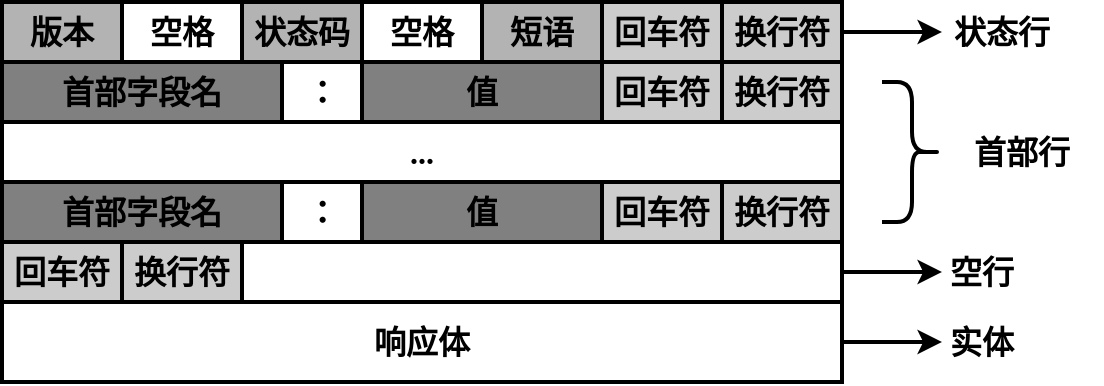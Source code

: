<mxfile version="14.6.13" type="github">
  <diagram id="zgG3U50Nd8tgCQVy3hzk" name="第 1 页">
    <mxGraphModel dx="1426" dy="726" grid="1" gridSize="10" guides="1" tooltips="1" connect="1" arrows="1" fold="1" page="1" pageScale="1" pageWidth="827" pageHeight="1169" math="0" shadow="0">
      <root>
        <mxCell id="0" />
        <mxCell id="1" parent="0" />
        <mxCell id="9Bh2SmK8S69kc3ixSodQ-1" value="" style="rounded=0;whiteSpace=wrap;html=1;strokeWidth=2;" vertex="1" parent="1">
          <mxGeometry x="150" y="220" width="420" height="190" as="geometry" />
        </mxCell>
        <mxCell id="9Bh2SmK8S69kc3ixSodQ-2" value="&lt;font face=&quot;Comic Sans MS&quot;&gt;&lt;span style=&quot;font-size: 16px&quot;&gt;&lt;b&gt;首部字段名&lt;/b&gt;&lt;/span&gt;&lt;/font&gt;" style="rounded=0;whiteSpace=wrap;html=1;strokeWidth=2;fillColor=#808080;" vertex="1" parent="1">
          <mxGeometry x="150" y="250" width="140" height="30" as="geometry" />
        </mxCell>
        <mxCell id="9Bh2SmK8S69kc3ixSodQ-3" value="&lt;font style=&quot;font-size: 16px&quot; face=&quot;Comic Sans MS&quot;&gt;&lt;b&gt;版本&lt;/b&gt;&lt;/font&gt;" style="rounded=0;whiteSpace=wrap;html=1;strokeWidth=2;fillColor=#B3B3B3;" vertex="1" parent="1">
          <mxGeometry x="150" y="220" width="60" height="30" as="geometry" />
        </mxCell>
        <mxCell id="9Bh2SmK8S69kc3ixSodQ-4" value="&lt;font style=&quot;font-size: 16px&quot; face=&quot;Comic Sans MS&quot;&gt;&lt;b&gt;空格&lt;/b&gt;&lt;/font&gt;" style="rounded=0;whiteSpace=wrap;html=1;strokeWidth=2;" vertex="1" parent="1">
          <mxGeometry x="210" y="220" width="60" height="30" as="geometry" />
        </mxCell>
        <mxCell id="9Bh2SmK8S69kc3ixSodQ-5" value="&lt;font style=&quot;font-size: 16px&quot; face=&quot;Comic Sans MS&quot;&gt;&lt;b&gt;状态码&lt;/b&gt;&lt;/font&gt;" style="rounded=0;whiteSpace=wrap;html=1;strokeWidth=2;fillColor=#B3B3B3;" vertex="1" parent="1">
          <mxGeometry x="270" y="220" width="60" height="30" as="geometry" />
        </mxCell>
        <mxCell id="9Bh2SmK8S69kc3ixSodQ-6" value="&lt;font face=&quot;Comic Sans MS&quot;&gt;&lt;span style=&quot;font-size: 16px&quot;&gt;&lt;b&gt;空格&lt;/b&gt;&lt;/span&gt;&lt;/font&gt;" style="rounded=0;whiteSpace=wrap;html=1;strokeWidth=2;" vertex="1" parent="1">
          <mxGeometry x="330" y="220" width="60" height="30" as="geometry" />
        </mxCell>
        <mxCell id="9Bh2SmK8S69kc3ixSodQ-7" value="&lt;font face=&quot;Comic Sans MS&quot;&gt;&lt;span style=&quot;font-size: 16px&quot;&gt;&lt;b&gt;短语&lt;/b&gt;&lt;/span&gt;&lt;/font&gt;" style="rounded=0;whiteSpace=wrap;html=1;strokeWidth=2;fillColor=#B3B3B3;" vertex="1" parent="1">
          <mxGeometry x="390" y="220" width="60" height="30" as="geometry" />
        </mxCell>
        <mxCell id="9Bh2SmK8S69kc3ixSodQ-8" value="&lt;font face=&quot;Comic Sans MS&quot;&gt;&lt;span style=&quot;font-size: 16px&quot;&gt;&lt;b&gt;回车符&lt;/b&gt;&lt;/span&gt;&lt;/font&gt;" style="rounded=0;whiteSpace=wrap;html=1;strokeWidth=2;fillColor=#CCCCCC;" vertex="1" parent="1">
          <mxGeometry x="450" y="220" width="60" height="30" as="geometry" />
        </mxCell>
        <mxCell id="9Bh2SmK8S69kc3ixSodQ-9" style="edgeStyle=orthogonalEdgeStyle;rounded=0;orthogonalLoop=1;jettySize=auto;html=1;exitX=1;exitY=0.5;exitDx=0;exitDy=0;fontFamily=Comic Sans MS;fontSize=16;strokeWidth=2;" edge="1" parent="1" source="9Bh2SmK8S69kc3ixSodQ-10">
          <mxGeometry relative="1" as="geometry">
            <mxPoint x="620" y="235" as="targetPoint" />
          </mxGeometry>
        </mxCell>
        <mxCell id="9Bh2SmK8S69kc3ixSodQ-10" value="&lt;font face=&quot;Comic Sans MS&quot;&gt;&lt;span style=&quot;font-size: 16px&quot;&gt;&lt;b&gt;换行符&lt;/b&gt;&lt;/span&gt;&lt;/font&gt;" style="rounded=0;whiteSpace=wrap;html=1;strokeWidth=2;fillColor=#CCCCCC;" vertex="1" parent="1">
          <mxGeometry x="510" y="220" width="60" height="30" as="geometry" />
        </mxCell>
        <mxCell id="9Bh2SmK8S69kc3ixSodQ-11" value="&lt;font style=&quot;font-size: 16px&quot; face=&quot;Comic Sans MS&quot;&gt;&lt;b&gt;：&lt;/b&gt;&lt;/font&gt;" style="rounded=0;whiteSpace=wrap;html=1;strokeWidth=2;" vertex="1" parent="1">
          <mxGeometry x="290" y="250" width="40" height="30" as="geometry" />
        </mxCell>
        <mxCell id="9Bh2SmK8S69kc3ixSodQ-12" value="&lt;font style=&quot;font-size: 16px&quot; face=&quot;Comic Sans MS&quot;&gt;&lt;b&gt;值&lt;/b&gt;&lt;/font&gt;" style="rounded=0;whiteSpace=wrap;html=1;strokeWidth=2;fillColor=#808080;" vertex="1" parent="1">
          <mxGeometry x="330" y="250" width="120" height="30" as="geometry" />
        </mxCell>
        <mxCell id="9Bh2SmK8S69kc3ixSodQ-13" value="&lt;font face=&quot;Comic Sans MS&quot;&gt;&lt;span style=&quot;font-size: 16px&quot;&gt;&lt;b&gt;回车符&lt;/b&gt;&lt;/span&gt;&lt;/font&gt;" style="rounded=0;whiteSpace=wrap;html=1;strokeWidth=2;fillColor=#CCCCCC;" vertex="1" parent="1">
          <mxGeometry x="450" y="250" width="60" height="30" as="geometry" />
        </mxCell>
        <mxCell id="9Bh2SmK8S69kc3ixSodQ-14" value="&lt;font face=&quot;Comic Sans MS&quot;&gt;&lt;span style=&quot;font-size: 16px&quot;&gt;&lt;b&gt;换行符&lt;/b&gt;&lt;/span&gt;&lt;/font&gt;" style="rounded=0;whiteSpace=wrap;html=1;strokeWidth=2;fillColor=#CCCCCC;" vertex="1" parent="1">
          <mxGeometry x="510" y="250" width="60" height="30" as="geometry" />
        </mxCell>
        <mxCell id="9Bh2SmK8S69kc3ixSodQ-15" value="&lt;font style=&quot;font-size: 16px&quot; face=&quot;Comic Sans MS&quot;&gt;&lt;b&gt;...&lt;/b&gt;&lt;/font&gt;" style="rounded=0;whiteSpace=wrap;html=1;strokeWidth=2;" vertex="1" parent="1">
          <mxGeometry x="150" y="280" width="420" height="30" as="geometry" />
        </mxCell>
        <mxCell id="9Bh2SmK8S69kc3ixSodQ-16" value="&lt;font style=&quot;font-size: 16px&quot; face=&quot;Comic Sans MS&quot;&gt;&lt;b&gt;首部字段名&lt;/b&gt;&lt;/font&gt;" style="rounded=0;whiteSpace=wrap;html=1;strokeWidth=2;fillColor=#808080;" vertex="1" parent="1">
          <mxGeometry x="150" y="310" width="140" height="30" as="geometry" />
        </mxCell>
        <mxCell id="9Bh2SmK8S69kc3ixSodQ-17" value="&lt;font style=&quot;font-size: 16px&quot; face=&quot;Comic Sans MS&quot;&gt;&lt;b&gt;：&lt;/b&gt;&lt;/font&gt;" style="rounded=0;whiteSpace=wrap;html=1;strokeWidth=2;" vertex="1" parent="1">
          <mxGeometry x="290" y="310" width="40" height="30" as="geometry" />
        </mxCell>
        <mxCell id="9Bh2SmK8S69kc3ixSodQ-18" value="&lt;font style=&quot;font-size: 16px&quot; face=&quot;Comic Sans MS&quot;&gt;&lt;b&gt;值&lt;/b&gt;&lt;/font&gt;" style="rounded=0;whiteSpace=wrap;html=1;strokeWidth=2;fillColor=#808080;" vertex="1" parent="1">
          <mxGeometry x="330" y="310" width="120" height="30" as="geometry" />
        </mxCell>
        <mxCell id="9Bh2SmK8S69kc3ixSodQ-19" value="&lt;font face=&quot;Comic Sans MS&quot;&gt;&lt;span style=&quot;font-size: 16px&quot;&gt;&lt;b&gt;回车符&lt;/b&gt;&lt;/span&gt;&lt;/font&gt;" style="rounded=0;whiteSpace=wrap;html=1;strokeWidth=2;fillColor=#CCCCCC;" vertex="1" parent="1">
          <mxGeometry x="450" y="310" width="60" height="30" as="geometry" />
        </mxCell>
        <mxCell id="9Bh2SmK8S69kc3ixSodQ-20" value="&lt;font face=&quot;Comic Sans MS&quot;&gt;&lt;span style=&quot;font-size: 16px&quot;&gt;&lt;b&gt;换行符&lt;/b&gt;&lt;/span&gt;&lt;/font&gt;" style="rounded=0;whiteSpace=wrap;html=1;strokeWidth=2;fillColor=#CCCCCC;" vertex="1" parent="1">
          <mxGeometry x="510" y="310" width="60" height="30" as="geometry" />
        </mxCell>
        <mxCell id="9Bh2SmK8S69kc3ixSodQ-21" value="&lt;font face=&quot;Comic Sans MS&quot;&gt;&lt;span style=&quot;font-size: 16px&quot;&gt;&lt;b&gt;回车符&lt;/b&gt;&lt;/span&gt;&lt;/font&gt;" style="rounded=0;whiteSpace=wrap;html=1;strokeWidth=2;fillColor=#CCCCCC;" vertex="1" parent="1">
          <mxGeometry x="150" y="340" width="60" height="30" as="geometry" />
        </mxCell>
        <mxCell id="9Bh2SmK8S69kc3ixSodQ-22" value="&lt;font face=&quot;Comic Sans MS&quot;&gt;&lt;span style=&quot;font-size: 16px&quot;&gt;&lt;b&gt;换行符&lt;/b&gt;&lt;/span&gt;&lt;/font&gt;" style="rounded=0;whiteSpace=wrap;html=1;strokeWidth=2;fillColor=#CCCCCC;" vertex="1" parent="1">
          <mxGeometry x="210" y="340" width="60" height="30" as="geometry" />
        </mxCell>
        <mxCell id="9Bh2SmK8S69kc3ixSodQ-29" style="edgeStyle=orthogonalEdgeStyle;rounded=0;orthogonalLoop=1;jettySize=auto;html=1;strokeWidth=2;" edge="1" parent="1" source="9Bh2SmK8S69kc3ixSodQ-23">
          <mxGeometry relative="1" as="geometry">
            <mxPoint x="620" y="390" as="targetPoint" />
          </mxGeometry>
        </mxCell>
        <mxCell id="9Bh2SmK8S69kc3ixSodQ-23" value="响应体" style="rounded=0;whiteSpace=wrap;html=1;strokeWidth=2;fontSize=16;fontStyle=1;fontFamily=Comic Sans MS;" vertex="1" parent="1">
          <mxGeometry x="150" y="370" width="420" height="40" as="geometry" />
        </mxCell>
        <mxCell id="9Bh2SmK8S69kc3ixSodQ-24" value="状态行" style="text;html=1;strokeColor=none;fillColor=none;align=center;verticalAlign=middle;whiteSpace=wrap;rounded=0;fontFamily=Comic Sans MS;fontSize=16;fontStyle=1" vertex="1" parent="1">
          <mxGeometry x="620" y="225" width="60" height="20" as="geometry" />
        </mxCell>
        <mxCell id="9Bh2SmK8S69kc3ixSodQ-25" value="" style="shape=curlyBracket;whiteSpace=wrap;html=1;rounded=1;flipH=1;fontFamily=Comic Sans MS;fontSize=16;strokeWidth=2;" vertex="1" parent="1">
          <mxGeometry x="590" y="260" width="30" height="70" as="geometry" />
        </mxCell>
        <mxCell id="9Bh2SmK8S69kc3ixSodQ-26" value="首部行" style="text;html=1;strokeColor=none;fillColor=none;align=center;verticalAlign=middle;whiteSpace=wrap;rounded=0;fontFamily=Comic Sans MS;fontSize=16;fontStyle=1" vertex="1" parent="1">
          <mxGeometry x="620" y="285" width="80" height="20" as="geometry" />
        </mxCell>
        <mxCell id="9Bh2SmK8S69kc3ixSodQ-27" style="edgeStyle=orthogonalEdgeStyle;rounded=0;orthogonalLoop=1;jettySize=auto;html=1;exitX=1;exitY=0.5;exitDx=0;exitDy=0;fontFamily=Comic Sans MS;fontSize=16;strokeWidth=2;" edge="1" parent="1">
          <mxGeometry relative="1" as="geometry">
            <mxPoint x="620" y="355" as="targetPoint" />
            <mxPoint x="570" y="355" as="sourcePoint" />
          </mxGeometry>
        </mxCell>
        <mxCell id="9Bh2SmK8S69kc3ixSodQ-28" value="空行" style="text;html=1;strokeColor=none;fillColor=none;align=center;verticalAlign=middle;whiteSpace=wrap;rounded=0;fontFamily=Comic Sans MS;fontSize=16;fontStyle=1" vertex="1" parent="1">
          <mxGeometry x="610" y="345" width="60" height="20" as="geometry" />
        </mxCell>
        <mxCell id="9Bh2SmK8S69kc3ixSodQ-30" value="&lt;font style=&quot;font-size: 16px&quot; face=&quot;Comic Sans MS&quot;&gt;&lt;b&gt;实体&lt;/b&gt;&lt;/font&gt;" style="text;html=1;strokeColor=none;fillColor=none;align=center;verticalAlign=middle;whiteSpace=wrap;rounded=0;" vertex="1" parent="1">
          <mxGeometry x="620" y="380" width="40" height="20" as="geometry" />
        </mxCell>
      </root>
    </mxGraphModel>
  </diagram>
</mxfile>
